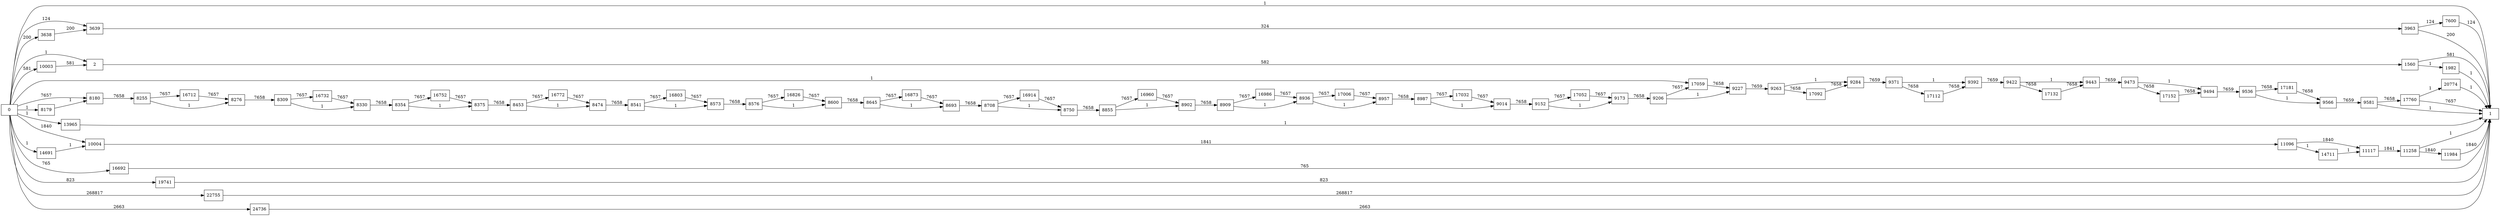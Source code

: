 digraph {
	graph [rankdir=LR]
	node [shape=rectangle]
	2 -> 1560 [label=582]
	1560 -> 1 [label=581]
	1560 -> 1982 [label=1]
	1982 -> 1 [label=1]
	3638 -> 3639 [label=200]
	3639 -> 3963 [label=324]
	3963 -> 1 [label=200]
	3963 -> 7600 [label=124]
	7600 -> 1 [label=124]
	8179 -> 8180 [label=1]
	8180 -> 8255 [label=7658]
	8255 -> 8276 [label=1]
	8255 -> 16712 [label=7657]
	8276 -> 8309 [label=7658]
	8309 -> 8330 [label=1]
	8309 -> 16732 [label=7657]
	8330 -> 8354 [label=7658]
	8354 -> 8375 [label=1]
	8354 -> 16752 [label=7657]
	8375 -> 8453 [label=7658]
	8453 -> 8474 [label=1]
	8453 -> 16772 [label=7657]
	8474 -> 8541 [label=7658]
	8541 -> 8573 [label=1]
	8541 -> 16803 [label=7657]
	8573 -> 8576 [label=7658]
	8576 -> 8600 [label=1]
	8576 -> 16826 [label=7657]
	8600 -> 8645 [label=7658]
	8645 -> 8693 [label=1]
	8645 -> 16873 [label=7657]
	8693 -> 8708 [label=7658]
	8708 -> 8750 [label=1]
	8708 -> 16914 [label=7657]
	8750 -> 8855 [label=7658]
	8855 -> 8902 [label=1]
	8855 -> 16960 [label=7657]
	8902 -> 8909 [label=7658]
	8909 -> 8936 [label=1]
	8909 -> 16986 [label=7657]
	8936 -> 8957 [label=1]
	8936 -> 17006 [label=7657]
	8957 -> 8987 [label=7658]
	8987 -> 9014 [label=1]
	8987 -> 17032 [label=7657]
	9014 -> 9152 [label=7658]
	9152 -> 9173 [label=1]
	9152 -> 17052 [label=7657]
	9173 -> 9206 [label=7658]
	9206 -> 9227 [label=1]
	9206 -> 17059 [label=7657]
	9227 -> 9263 [label=7659]
	9263 -> 9284 [label=1]
	9263 -> 17092 [label=7658]
	9284 -> 9371 [label=7659]
	9371 -> 9392 [label=1]
	9371 -> 17112 [label=7658]
	9392 -> 9422 [label=7659]
	9422 -> 9443 [label=1]
	9422 -> 17132 [label=7658]
	9443 -> 9473 [label=7659]
	9473 -> 9494 [label=1]
	9473 -> 17152 [label=7658]
	9494 -> 9536 [label=7659]
	9536 -> 9566 [label=1]
	9536 -> 17181 [label=7658]
	9566 -> 9581 [label=7659]
	9581 -> 1 [label=1]
	9581 -> 17760 [label=7658]
	10003 -> 2 [label=581]
	10004 -> 11096 [label=1841]
	11096 -> 11117 [label=1840]
	11096 -> 14711 [label=1]
	11117 -> 11258 [label=1841]
	11258 -> 1 [label=1]
	11258 -> 11984 [label=1840]
	11984 -> 1 [label=1840]
	13965 -> 1 [label=1]
	14691 -> 10004 [label=1]
	14711 -> 11117 [label=1]
	16692 -> 1 [label=765]
	16712 -> 8276 [label=7657]
	16732 -> 8330 [label=7657]
	16752 -> 8375 [label=7657]
	16772 -> 8474 [label=7657]
	16803 -> 8573 [label=7657]
	16826 -> 8600 [label=7657]
	16873 -> 8693 [label=7657]
	16914 -> 8750 [label=7657]
	16960 -> 8902 [label=7657]
	16986 -> 8936 [label=7657]
	17006 -> 8957 [label=7657]
	17032 -> 9014 [label=7657]
	17052 -> 9173 [label=7657]
	17059 -> 9227 [label=7658]
	17092 -> 9284 [label=7658]
	17112 -> 9392 [label=7658]
	17132 -> 9443 [label=7658]
	17152 -> 9494 [label=7658]
	17181 -> 9566 [label=7658]
	17760 -> 1 [label=7657]
	17760 -> 20774 [label=1]
	19741 -> 1 [label=823]
	20774 -> 1 [label=1]
	22755 -> 1 [label=268817]
	24736 -> 1 [label=2663]
	0 -> 2 [label=1]
	0 -> 3639 [label=124]
	0 -> 10004 [label=1840]
	0 -> 8180 [label=7657]
	0 -> 17059 [label=1]
	0 -> 3638 [label=200]
	0 -> 1 [label=1]
	0 -> 8179 [label=1]
	0 -> 10003 [label=581]
	0 -> 13965 [label=1]
	0 -> 14691 [label=1]
	0 -> 16692 [label=765]
	0 -> 19741 [label=823]
	0 -> 22755 [label=268817]
	0 -> 24736 [label=2663]
}
